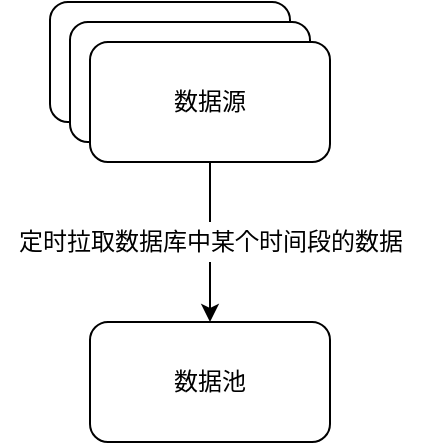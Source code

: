 <mxfile version="18.1.2" type="github">
  <diagram id="Wl3C7Fg9lBJ9E0Ofv2fb" name="第 1 页">
    <mxGraphModel dx="1038" dy="556" grid="1" gridSize="10" guides="1" tooltips="1" connect="1" arrows="1" fold="1" page="1" pageScale="1" pageWidth="827" pageHeight="1169" math="0" shadow="0">
      <root>
        <mxCell id="0" />
        <mxCell id="1" parent="0" />
        <mxCell id="AMpGgfOqyZVrMLvszPb5-1" value="数据源" style="rounded=1;whiteSpace=wrap;html=1;" vertex="1" parent="1">
          <mxGeometry x="330" y="170" width="120" height="60" as="geometry" />
        </mxCell>
        <mxCell id="AMpGgfOqyZVrMLvszPb5-2" value="数据源" style="rounded=1;whiteSpace=wrap;html=1;" vertex="1" parent="1">
          <mxGeometry x="340" y="180" width="120" height="60" as="geometry" />
        </mxCell>
        <mxCell id="AMpGgfOqyZVrMLvszPb5-6" value="" style="edgeStyle=orthogonalEdgeStyle;rounded=0;orthogonalLoop=1;jettySize=auto;html=1;startArrow=none;" edge="1" parent="1" source="AMpGgfOqyZVrMLvszPb5-7" target="AMpGgfOqyZVrMLvszPb5-5">
          <mxGeometry relative="1" as="geometry" />
        </mxCell>
        <mxCell id="AMpGgfOqyZVrMLvszPb5-3" value="数据源" style="rounded=1;whiteSpace=wrap;html=1;" vertex="1" parent="1">
          <mxGeometry x="350" y="190" width="120" height="60" as="geometry" />
        </mxCell>
        <mxCell id="AMpGgfOqyZVrMLvszPb5-5" value="数据池" style="whiteSpace=wrap;html=1;rounded=1;" vertex="1" parent="1">
          <mxGeometry x="350" y="330" width="120" height="60" as="geometry" />
        </mxCell>
        <mxCell id="AMpGgfOqyZVrMLvszPb5-7" value="定时拉取数据库中某个时间段的数据" style="text;html=1;align=center;verticalAlign=middle;resizable=0;points=[];autosize=1;strokeColor=none;fillColor=none;" vertex="1" parent="1">
          <mxGeometry x="305" y="280" width="210" height="20" as="geometry" />
        </mxCell>
        <mxCell id="AMpGgfOqyZVrMLvszPb5-8" value="" style="edgeStyle=orthogonalEdgeStyle;rounded=0;orthogonalLoop=1;jettySize=auto;html=1;endArrow=none;" edge="1" parent="1" source="AMpGgfOqyZVrMLvszPb5-3" target="AMpGgfOqyZVrMLvszPb5-7">
          <mxGeometry relative="1" as="geometry">
            <mxPoint x="410" y="250" as="sourcePoint" />
            <mxPoint x="410" y="330" as="targetPoint" />
          </mxGeometry>
        </mxCell>
      </root>
    </mxGraphModel>
  </diagram>
</mxfile>

